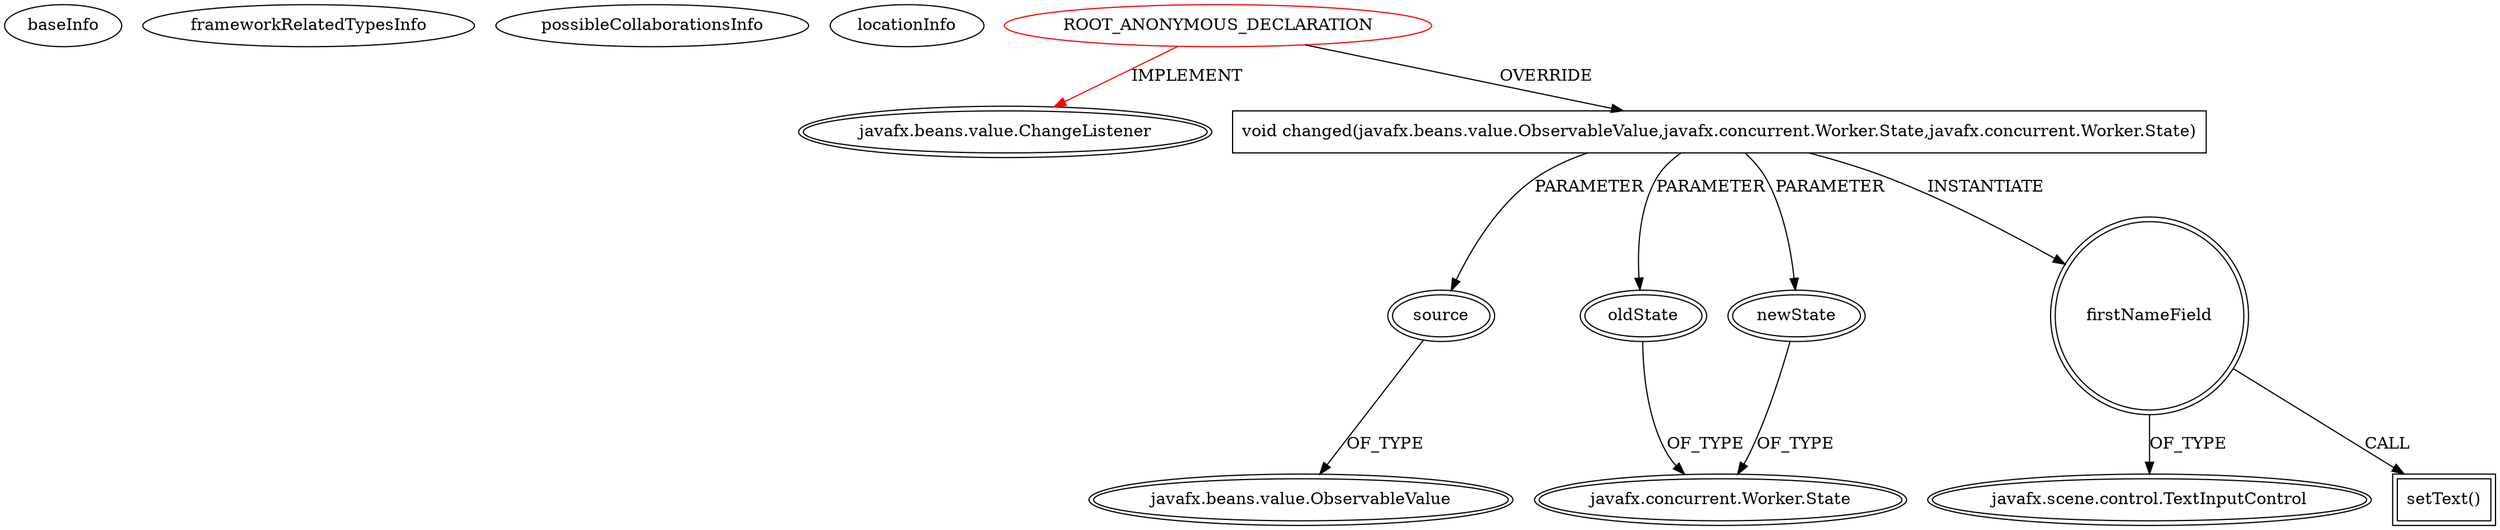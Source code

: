 digraph {
baseInfo[graphId=2338,category="extension_graph",isAnonymous=true,possibleRelation=false]
frameworkRelatedTypesInfo[0="javafx.beans.value.ChangeListener"]
possibleCollaborationsInfo[]
locationInfo[projectName="daprog-spring-javafx-sampleapp",filePath="/daprog-spring-javafx-sampleapp/spring-javafx-sampleapp-master/spring-javafx-client/src/main/java/pl/daprog/springjavafx/client/customer/CustomerDetailPresenter.java",contextSignature="void setCustomer(java.lang.Long)",graphId="2338"]
0[label="ROOT_ANONYMOUS_DECLARATION",vertexType="ROOT_ANONYMOUS_DECLARATION",isFrameworkType=false,color=red]
1[label="javafx.beans.value.ChangeListener",vertexType="FRAMEWORK_INTERFACE_TYPE",isFrameworkType=true,peripheries=2]
2[label="void changed(javafx.beans.value.ObservableValue,javafx.concurrent.Worker.State,javafx.concurrent.Worker.State)",vertexType="OVERRIDING_METHOD_DECLARATION",isFrameworkType=false,shape=box]
3[label="source",vertexType="PARAMETER_DECLARATION",isFrameworkType=true,peripheries=2]
4[label="javafx.beans.value.ObservableValue",vertexType="FRAMEWORK_INTERFACE_TYPE",isFrameworkType=true,peripheries=2]
5[label="oldState",vertexType="PARAMETER_DECLARATION",isFrameworkType=true,peripheries=2]
6[label="javafx.concurrent.Worker.State",vertexType="FRAMEWORK_CLASS_TYPE",isFrameworkType=true,peripheries=2]
7[label="newState",vertexType="PARAMETER_DECLARATION",isFrameworkType=true,peripheries=2]
9[label="firstNameField",vertexType="VARIABLE_EXPRESION",isFrameworkType=true,peripheries=2,shape=circle]
11[label="javafx.scene.control.TextInputControl",vertexType="FRAMEWORK_CLASS_TYPE",isFrameworkType=true,peripheries=2]
10[label="setText()",vertexType="INSIDE_CALL",isFrameworkType=true,peripheries=2,shape=box]
0->1[label="IMPLEMENT",color=red]
0->2[label="OVERRIDE"]
3->4[label="OF_TYPE"]
2->3[label="PARAMETER"]
5->6[label="OF_TYPE"]
2->5[label="PARAMETER"]
7->6[label="OF_TYPE"]
2->7[label="PARAMETER"]
2->9[label="INSTANTIATE"]
9->11[label="OF_TYPE"]
9->10[label="CALL"]
}

